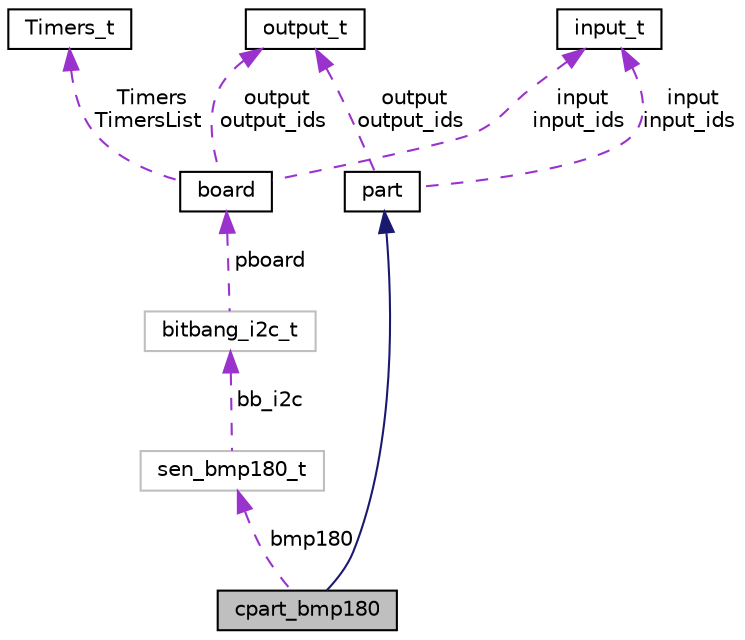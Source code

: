 digraph "cpart_bmp180"
{
 // LATEX_PDF_SIZE
  edge [fontname="Helvetica",fontsize="10",labelfontname="Helvetica",labelfontsize="10"];
  node [fontname="Helvetica",fontsize="10",shape=record];
  Node1 [label="cpart_bmp180",height=0.2,width=0.4,color="black", fillcolor="grey75", style="filled", fontcolor="black",tooltip=" "];
  Node2 -> Node1 [dir="back",color="midnightblue",fontsize="10",style="solid",fontname="Helvetica"];
  Node2 [label="part",height=0.2,width=0.4,color="black", fillcolor="white", style="filled",URL="$classpart.html",tooltip="PART class."];
  Node3 -> Node2 [dir="back",color="darkorchid3",fontsize="10",style="dashed",label=" input\ninput_ids" ,fontname="Helvetica"];
  Node3 [label="input_t",height=0.2,width=0.4,color="black", fillcolor="white", style="filled",URL="$structinput__t.html",tooltip="input map struct"];
  Node4 -> Node2 [dir="back",color="darkorchid3",fontsize="10",style="dashed",label=" output\noutput_ids" ,fontname="Helvetica"];
  Node4 [label="output_t",height=0.2,width=0.4,color="black", fillcolor="white", style="filled",URL="$structoutput__t.html",tooltip="output map struct"];
  Node5 -> Node1 [dir="back",color="darkorchid3",fontsize="10",style="dashed",label=" bmp180" ,fontname="Helvetica"];
  Node5 [label="sen_bmp180_t",height=0.2,width=0.4,color="grey75", fillcolor="white", style="filled",URL="$structsen__bmp180__t.html",tooltip=" "];
  Node6 -> Node5 [dir="back",color="darkorchid3",fontsize="10",style="dashed",label=" bb_i2c" ,fontname="Helvetica"];
  Node6 [label="bitbang_i2c_t",height=0.2,width=0.4,color="grey75", fillcolor="white", style="filled",URL="$structbitbang__i2c__t.html",tooltip=" "];
  Node7 -> Node6 [dir="back",color="darkorchid3",fontsize="10",style="dashed",label=" pboard" ,fontname="Helvetica"];
  Node7 [label="board",height=0.2,width=0.4,color="black", fillcolor="white", style="filled",URL="$classboard.html",tooltip="Board class."];
  Node3 -> Node7 [dir="back",color="darkorchid3",fontsize="10",style="dashed",label=" input\ninput_ids" ,fontname="Helvetica"];
  Node4 -> Node7 [dir="back",color="darkorchid3",fontsize="10",style="dashed",label=" output\noutput_ids" ,fontname="Helvetica"];
  Node8 -> Node7 [dir="back",color="darkorchid3",fontsize="10",style="dashed",label=" Timers\nTimersList" ,fontname="Helvetica"];
  Node8 [label="Timers_t",height=0.2,width=0.4,color="black", fillcolor="white", style="filled",URL="$struct_timers__t.html",tooltip="internal timer struct"];
}
